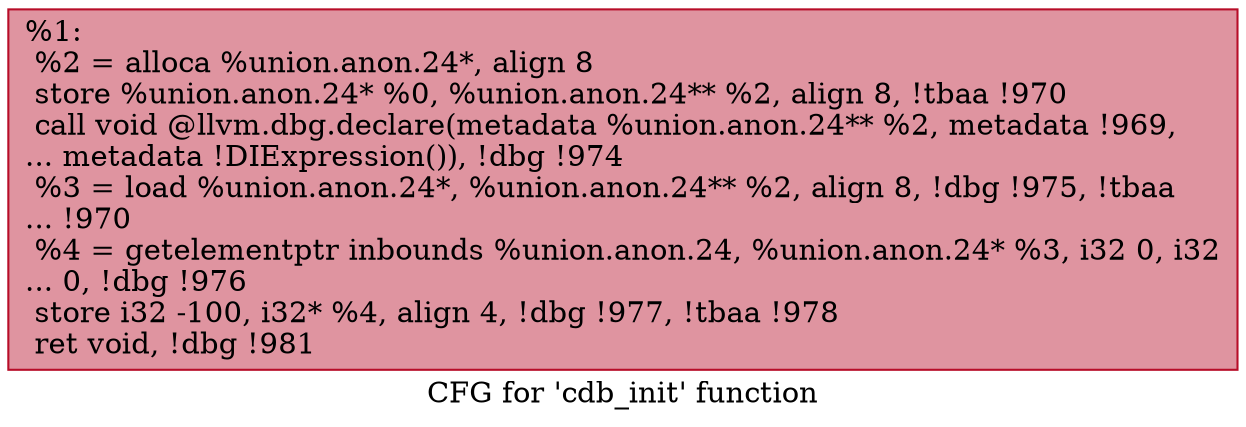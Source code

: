 digraph "CFG for 'cdb_init' function" {
	label="CFG for 'cdb_init' function";

	Node0x245da30 [shape=record,color="#b70d28ff", style=filled, fillcolor="#b70d2870",label="{%1:\l  %2 = alloca %union.anon.24*, align 8\l  store %union.anon.24* %0, %union.anon.24** %2, align 8, !tbaa !970\l  call void @llvm.dbg.declare(metadata %union.anon.24** %2, metadata !969,\l... metadata !DIExpression()), !dbg !974\l  %3 = load %union.anon.24*, %union.anon.24** %2, align 8, !dbg !975, !tbaa\l... !970\l  %4 = getelementptr inbounds %union.anon.24, %union.anon.24* %3, i32 0, i32\l... 0, !dbg !976\l  store i32 -100, i32* %4, align 4, !dbg !977, !tbaa !978\l  ret void, !dbg !981\l}"];
}
